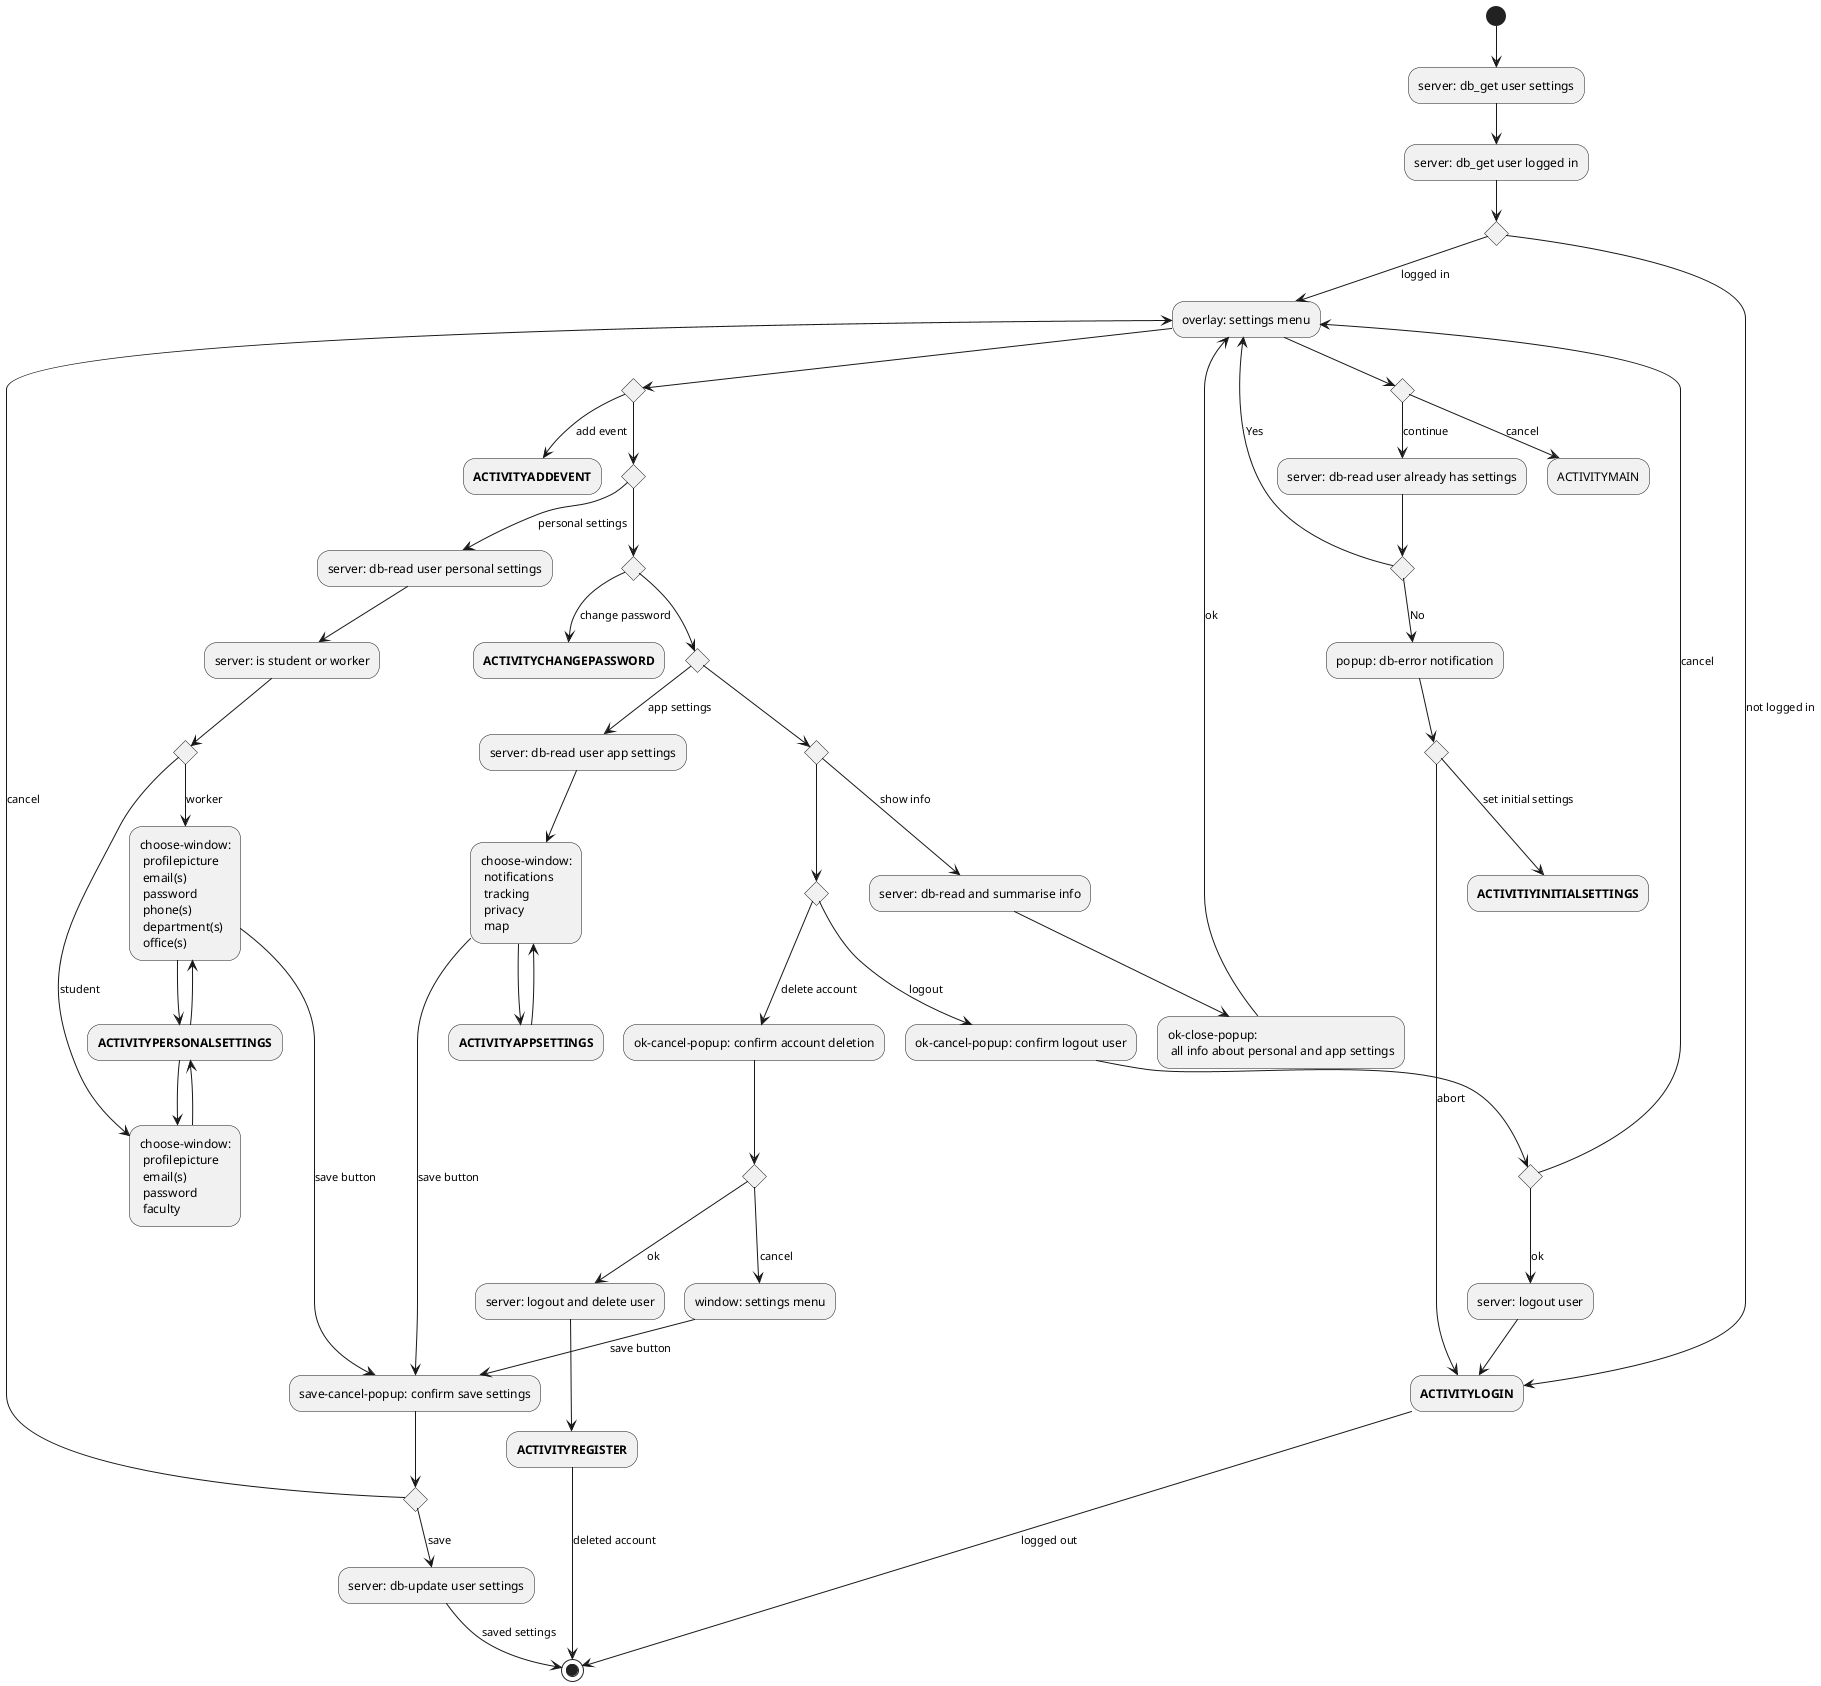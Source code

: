                         @startuml
(*)  --> "server: db_get user settings"
--> "server: db_get user logged in"
if "" then
    --> [logged in] "overlay: settings menu"
    if "" then
        --> [cancel] "ACTIVITYMAIN"
    else
        --> [continue] "server: db-read user already has settings"
        if "" then
            --> [Yes] "overlay: settings menu"
            if "" then
                --> [add event] "**ACTIVITYADDEVENT**"
            else
                if "" then
                    --> [personal settings] "server: db-read user personal settings"
                    --> "server: is student or worker"
                    if "" then
                        --> [worker] "choose-window:\n profilepicture\n email(s)\n password\n phone(s)\n department(s)\n office(s)"
                        --> "**ACTIVITYPERSONALSETTINGS**"
                        --> "choose-window:\n profilepicture\n email(s)\n password\n phone(s)\n department(s)\n office(s)"
                        --> [save button] "save-cancel-popup: confirm save settings"
                    else
                        --> [student] "choose-window:\n profilepicture\n email(s)\n password\n faculty"
                        --> "**ACTIVITYPERSONALSETTINGS**"
                        --> "choose-window:\n profilepicture\n email(s)\n password\n faculty"
                    Endif
                else
                    if "" then
                        --> [change password] "**ACTIVITYCHANGEPASSWORD**"
                    else
                        if "" then
                            --> [app settings] "server: db-read user app settings"
                            --> "choose-window:\n notifications\n tracking\n privacy\n map"
                            --> "**ACTIVITYAPPSETTINGS**"
                            --> "choose-window:\n notifications\n tracking\n privacy\n map"
                            --> [save button] "save-cancel-popup: confirm save settings"
                        else
                            if "" then
                                --> [show info] "server: db-read and summarise info"
                                --> "ok-close-popup:\n all info about personal and app settings"
                                --> [ok] "overlay: settings menu"
                            else
                                if "" then
                                    --> [logout] "ok-cancel-popup: confirm logout user"
                                    if "" then
                                        --> [ok] "server: logout user"
                                        --> "**ACTIVITYLOGIN**"
                                        --> [logged out] (*)
                                    else
                                        --> [cancel] "overlay: settings menu"
                                    Endif
                                else
                                    --> [delete account] "ok-cancel-popup: confirm account deletion"
                                    if "" then
                                        --> [ok] "server: logout and delete user"
                                        --> "**ACTIVITYREGISTER**"
                                        --> [deleted account] (*)
                                    else
                                        --> [cancel] "window: settings menu"
                                    Endif
                                Endif
                            Endif
                        Endif
                    Endif
                Endif
                --> [save button] "save-cancel-popup: confirm save settings"
                if "" then
                    --> [save] "server: db-update user settings"
                    --> [saved settings] (*)
                else
                    --> [cancel] "overlay: settings menu"
                Endif
            Endif
        else
            --> [No] "popup: db-error notification"
            if "" then
                --> [set initial settings] "**ACTIVITIYINITIALSETTINGS**"
            else
                --> [abort] "**ACTIVITYLOGIN**"
            Endif
        Endif
    Endif
else
    --> [not logged in] "**ACTIVITYLOGIN**"
Endif
@enduml